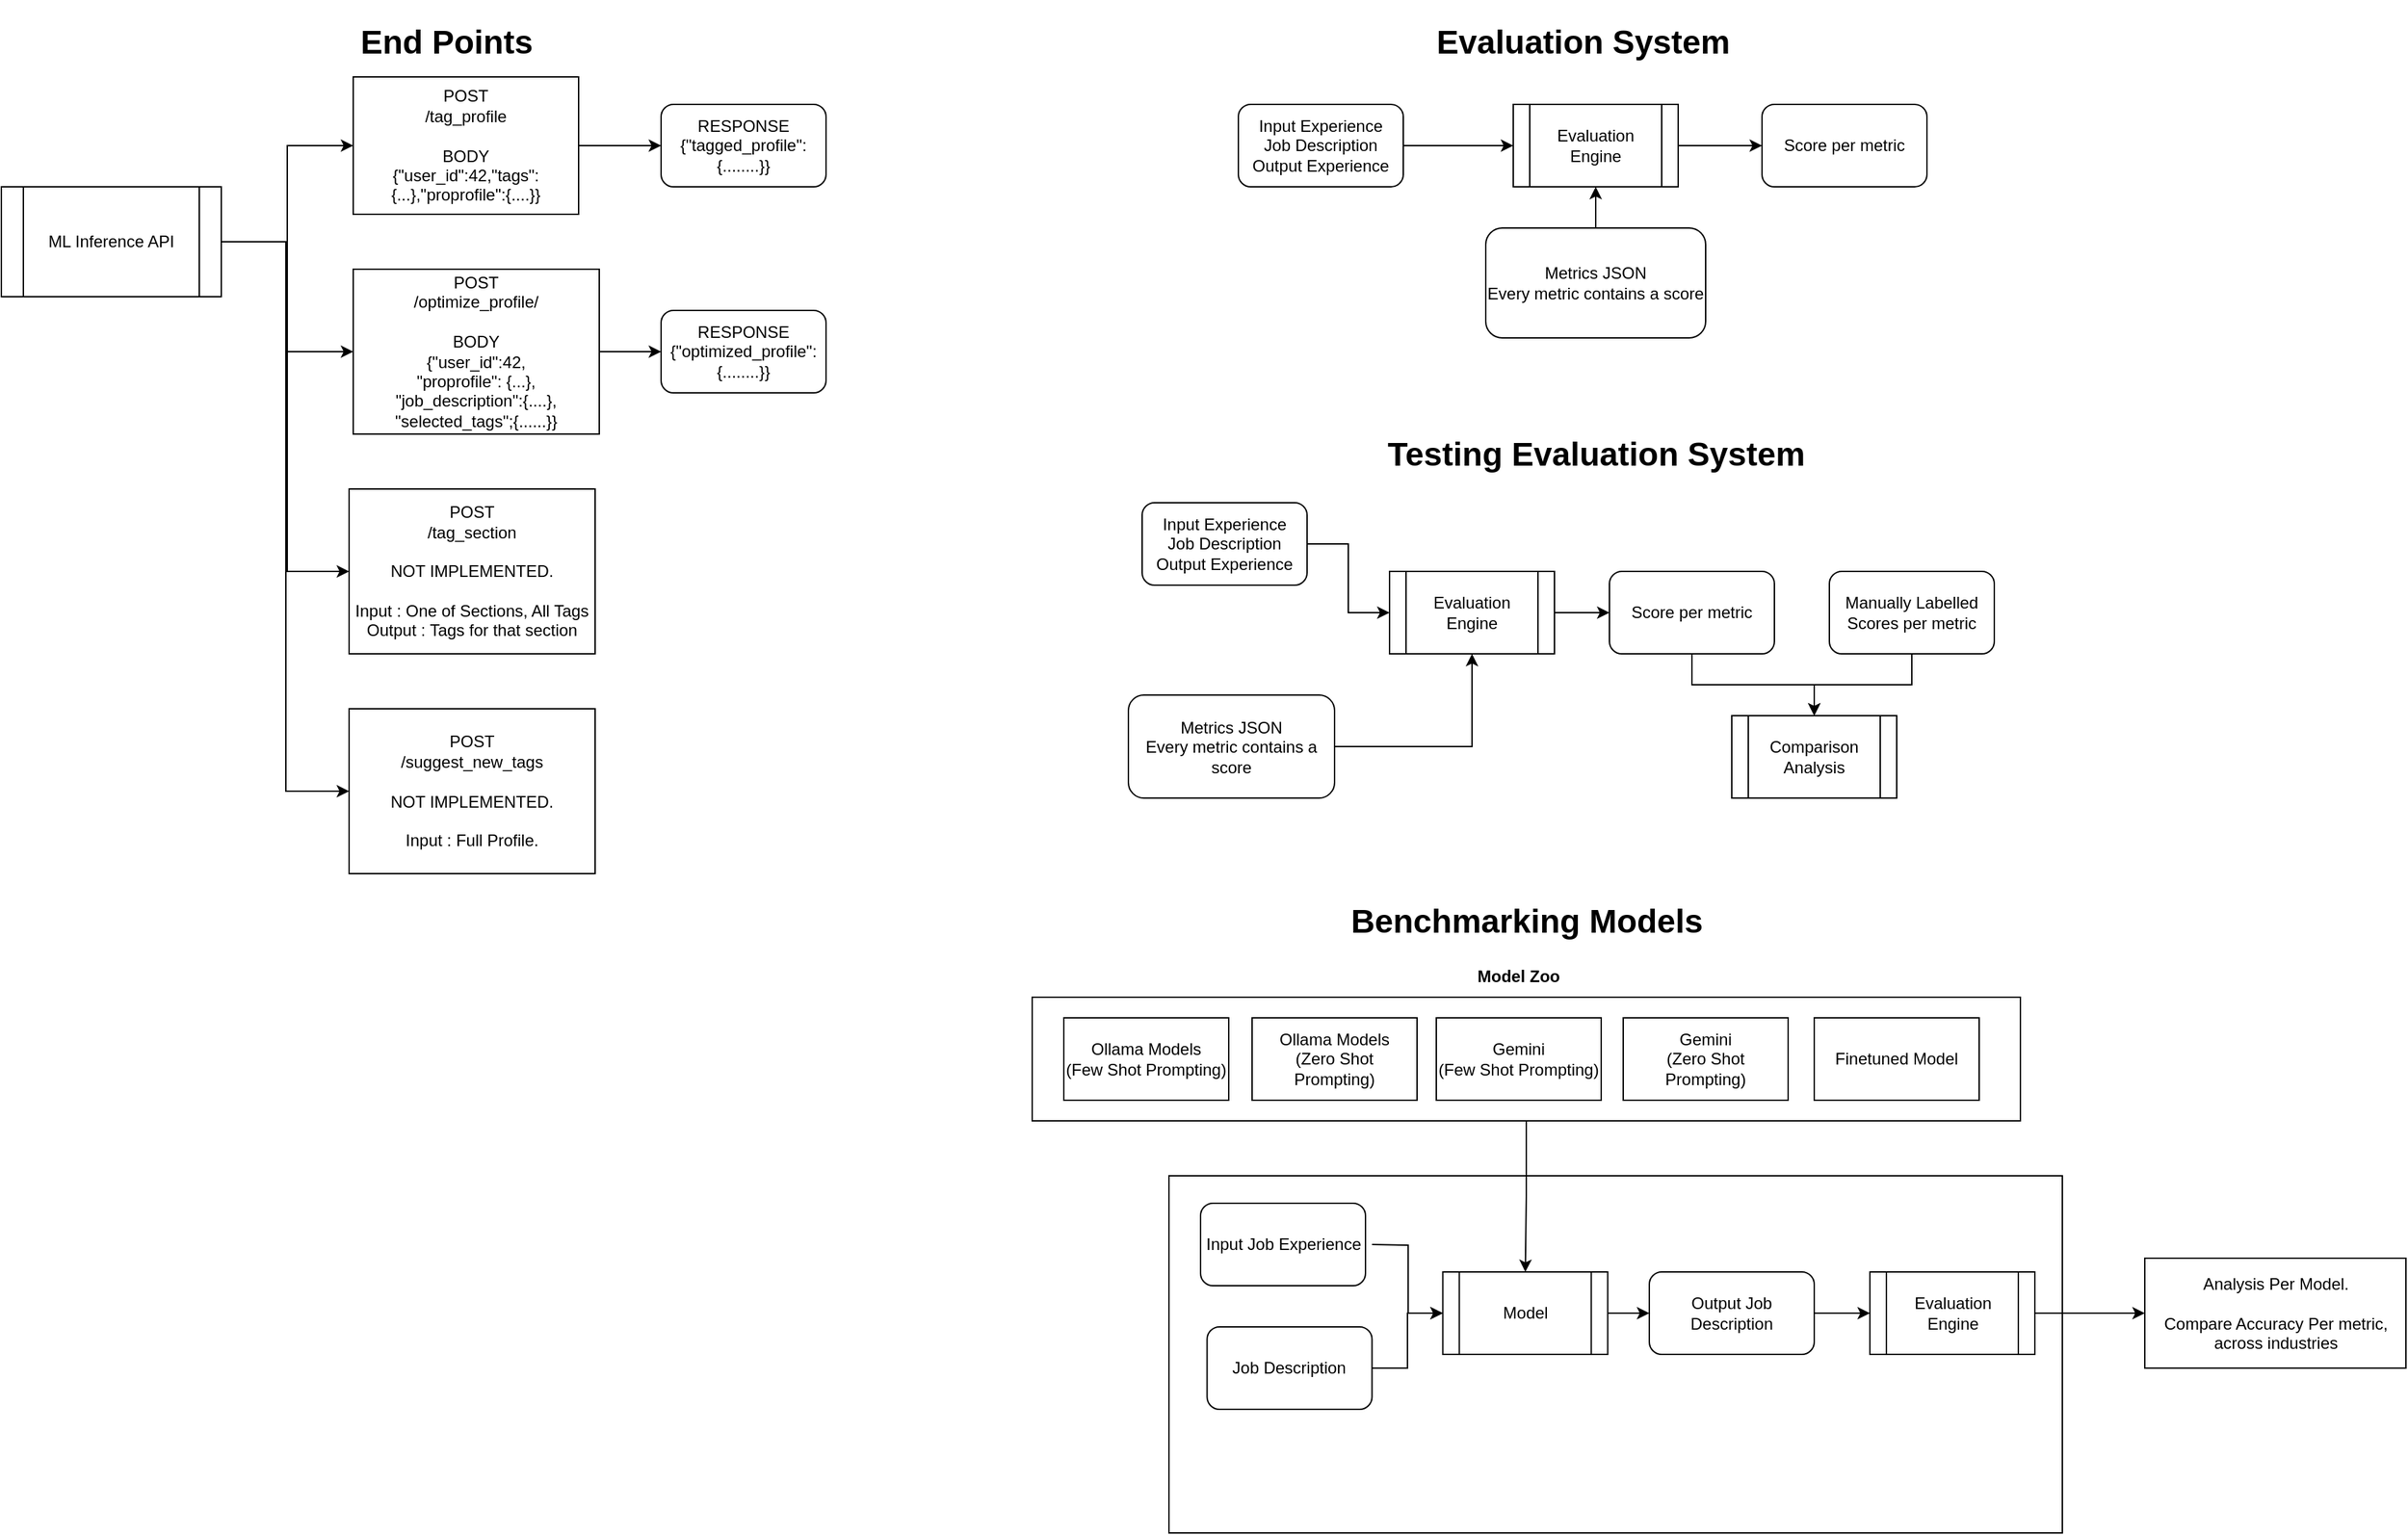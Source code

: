 <mxfile version="26.2.9">
  <diagram name="Page-1" id="Rc3s0BRqiITv8N8nPfR5">
    <mxGraphModel dx="2430" dy="1258" grid="1" gridSize="10" guides="1" tooltips="1" connect="1" arrows="1" fold="1" page="1" pageScale="1" pageWidth="827" pageHeight="1169" math="0" shadow="0">
      <root>
        <mxCell id="0" />
        <mxCell id="1" parent="0" />
        <mxCell id="SC9cyZY3klM1m1NmlQsm-56" value="" style="rounded=0;whiteSpace=wrap;html=1;" vertex="1" parent="1">
          <mxGeometry x="939.5" y="880" width="650" height="260" as="geometry" />
        </mxCell>
        <mxCell id="fd7VVPAdmDBcDg8gATgO-1" value="&lt;h1&gt;End Points&lt;/h1&gt;" style="text;html=1;align=center;verticalAlign=middle;whiteSpace=wrap;rounded=0;" parent="1" vertex="1">
          <mxGeometry x="306" y="40" width="216" height="30" as="geometry" />
        </mxCell>
        <mxCell id="fd7VVPAdmDBcDg8gATgO-7" style="edgeStyle=orthogonalEdgeStyle;rounded=0;orthogonalLoop=1;jettySize=auto;html=1;entryX=0;entryY=0.5;entryDx=0;entryDy=0;" parent="1" source="fd7VVPAdmDBcDg8gATgO-2" target="fd7VVPAdmDBcDg8gATgO-5" edge="1">
          <mxGeometry relative="1" as="geometry" />
        </mxCell>
        <mxCell id="fd7VVPAdmDBcDg8gATgO-8" style="edgeStyle=orthogonalEdgeStyle;rounded=0;orthogonalLoop=1;jettySize=auto;html=1;" parent="1" source="fd7VVPAdmDBcDg8gATgO-2" target="fd7VVPAdmDBcDg8gATgO-3" edge="1">
          <mxGeometry relative="1" as="geometry" />
        </mxCell>
        <mxCell id="SC9cyZY3klM1m1NmlQsm-2" style="edgeStyle=orthogonalEdgeStyle;rounded=0;orthogonalLoop=1;jettySize=auto;html=1;" edge="1" parent="1" target="SC9cyZY3klM1m1NmlQsm-1">
          <mxGeometry relative="1" as="geometry">
            <mxPoint x="248" y="200" as="sourcePoint" />
            <mxPoint x="341" y="440" as="targetPoint" />
            <Array as="points">
              <mxPoint x="298" y="200" />
              <mxPoint x="298" y="440" />
            </Array>
          </mxGeometry>
        </mxCell>
        <mxCell id="SC9cyZY3klM1m1NmlQsm-4" style="edgeStyle=orthogonalEdgeStyle;rounded=0;orthogonalLoop=1;jettySize=auto;html=1;entryX=0;entryY=0.5;entryDx=0;entryDy=0;" edge="1" parent="1" source="fd7VVPAdmDBcDg8gATgO-2" target="SC9cyZY3klM1m1NmlQsm-3">
          <mxGeometry relative="1" as="geometry">
            <Array as="points">
              <mxPoint x="297" y="200" />
              <mxPoint x="297" y="600" />
            </Array>
          </mxGeometry>
        </mxCell>
        <mxCell id="fd7VVPAdmDBcDg8gATgO-2" value="ML Inference API" style="shape=process;whiteSpace=wrap;html=1;backgroundOutline=1;" parent="1" vertex="1">
          <mxGeometry x="90" y="160" width="160" height="80" as="geometry" />
        </mxCell>
        <mxCell id="fd7VVPAdmDBcDg8gATgO-9" value="" style="edgeStyle=orthogonalEdgeStyle;rounded=0;orthogonalLoop=1;jettySize=auto;html=1;" parent="1" source="fd7VVPAdmDBcDg8gATgO-3" target="fd7VVPAdmDBcDg8gATgO-4" edge="1">
          <mxGeometry relative="1" as="geometry" />
        </mxCell>
        <mxCell id="fd7VVPAdmDBcDg8gATgO-3" value="POST&lt;div&gt;/tag_profile&lt;/div&gt;&lt;div&gt;&lt;br&gt;&lt;/div&gt;&lt;div&gt;BODY&lt;/div&gt;&lt;div&gt;{&quot;user_id&quot;:42,&quot;tags&quot;:{...},&quot;proprofile&quot;:{....}}&lt;/div&gt;" style="rounded=0;whiteSpace=wrap;html=1;" parent="1" vertex="1">
          <mxGeometry x="346" y="80" width="164" height="100" as="geometry" />
        </mxCell>
        <mxCell id="fd7VVPAdmDBcDg8gATgO-4" value="RESPONSE&lt;div&gt;{&quot;tagged_profile&quot;:{........}}&lt;/div&gt;" style="rounded=1;whiteSpace=wrap;html=1;" parent="1" vertex="1">
          <mxGeometry x="570" y="100" width="120" height="60" as="geometry" />
        </mxCell>
        <mxCell id="fd7VVPAdmDBcDg8gATgO-12" value="" style="edgeStyle=orthogonalEdgeStyle;rounded=0;orthogonalLoop=1;jettySize=auto;html=1;" parent="1" source="fd7VVPAdmDBcDg8gATgO-5" target="fd7VVPAdmDBcDg8gATgO-11" edge="1">
          <mxGeometry relative="1" as="geometry" />
        </mxCell>
        <mxCell id="fd7VVPAdmDBcDg8gATgO-5" value="POST&lt;div&gt;/optimize_profile/&lt;/div&gt;&lt;div&gt;&lt;br&gt;&lt;/div&gt;&lt;div&gt;BODY&lt;/div&gt;&lt;div&gt;{&quot;user_id&quot;:42,&lt;/div&gt;&lt;div&gt;&quot;proprofile&quot;: {...},&lt;/div&gt;&lt;div&gt;&quot;job_description&quot;:{....},&lt;/div&gt;&lt;div&gt;&quot;selected_tags&quot;;{......}}&lt;/div&gt;" style="rounded=0;whiteSpace=wrap;html=1;" parent="1" vertex="1">
          <mxGeometry x="346" y="220" width="179" height="120" as="geometry" />
        </mxCell>
        <mxCell id="fd7VVPAdmDBcDg8gATgO-11" value="RESPONSE&lt;div&gt;{&quot;optimized_profile&quot;:{........}}&lt;/div&gt;" style="rounded=1;whiteSpace=wrap;html=1;" parent="1" vertex="1">
          <mxGeometry x="570" y="250" width="120" height="60" as="geometry" />
        </mxCell>
        <mxCell id="SC9cyZY3klM1m1NmlQsm-1" value="POST&lt;div&gt;/tag_section&lt;/div&gt;&lt;div&gt;&lt;br&gt;&lt;/div&gt;&lt;div&gt;NOT IMPLEMENTED.&lt;/div&gt;&lt;div&gt;&lt;br&gt;&lt;/div&gt;&lt;div&gt;Input : One of Sections, All Tags&lt;/div&gt;&lt;div&gt;Output : Tags for that section&lt;/div&gt;" style="rounded=0;whiteSpace=wrap;html=1;" vertex="1" parent="1">
          <mxGeometry x="343" y="380" width="179" height="120" as="geometry" />
        </mxCell>
        <mxCell id="SC9cyZY3klM1m1NmlQsm-3" value="POST&lt;div&gt;/suggest_new_tags&lt;/div&gt;&lt;div&gt;&lt;br&gt;&lt;/div&gt;&lt;div&gt;NOT IMPLEMENTED.&lt;/div&gt;&lt;div&gt;&lt;br&gt;&lt;/div&gt;&lt;div&gt;Input : Full Profile.&lt;/div&gt;" style="rounded=0;whiteSpace=wrap;html=1;" vertex="1" parent="1">
          <mxGeometry x="343" y="540" width="179" height="120" as="geometry" />
        </mxCell>
        <mxCell id="SC9cyZY3klM1m1NmlQsm-5" value="&lt;h1&gt;Evaluation System&lt;/h1&gt;" style="text;html=1;align=center;verticalAlign=middle;whiteSpace=wrap;rounded=0;" vertex="1" parent="1">
          <mxGeometry x="1133" y="40" width="216" height="30" as="geometry" />
        </mxCell>
        <mxCell id="SC9cyZY3klM1m1NmlQsm-7" value="&lt;h1&gt;Testing Evaluation System&lt;/h1&gt;" style="text;html=1;align=center;verticalAlign=middle;whiteSpace=wrap;rounded=0;" vertex="1" parent="1">
          <mxGeometry x="1056.5" y="340" width="387" height="30" as="geometry" />
        </mxCell>
        <mxCell id="SC9cyZY3klM1m1NmlQsm-14" value="" style="edgeStyle=orthogonalEdgeStyle;rounded=0;orthogonalLoop=1;jettySize=auto;html=1;" edge="1" parent="1" source="SC9cyZY3klM1m1NmlQsm-12" target="SC9cyZY3klM1m1NmlQsm-13">
          <mxGeometry relative="1" as="geometry" />
        </mxCell>
        <mxCell id="SC9cyZY3klM1m1NmlQsm-12" value="Evaluation Engine" style="shape=process;whiteSpace=wrap;html=1;backgroundOutline=1;" vertex="1" parent="1">
          <mxGeometry x="1190" y="100" width="120" height="60" as="geometry" />
        </mxCell>
        <mxCell id="SC9cyZY3klM1m1NmlQsm-13" value="Score per metric" style="rounded=1;whiteSpace=wrap;html=1;" vertex="1" parent="1">
          <mxGeometry x="1371" y="100" width="120" height="60" as="geometry" />
        </mxCell>
        <mxCell id="SC9cyZY3klM1m1NmlQsm-18" style="edgeStyle=orthogonalEdgeStyle;rounded=0;orthogonalLoop=1;jettySize=auto;html=1;" edge="1" parent="1" source="SC9cyZY3klM1m1NmlQsm-15" target="SC9cyZY3klM1m1NmlQsm-12">
          <mxGeometry relative="1" as="geometry" />
        </mxCell>
        <mxCell id="SC9cyZY3klM1m1NmlQsm-15" value="Input Experience&lt;div&gt;Job Description&lt;/div&gt;&lt;div&gt;Output Experience&lt;/div&gt;" style="rounded=1;whiteSpace=wrap;html=1;" vertex="1" parent="1">
          <mxGeometry x="990" y="100" width="120" height="60" as="geometry" />
        </mxCell>
        <mxCell id="SC9cyZY3klM1m1NmlQsm-20" value="" style="edgeStyle=orthogonalEdgeStyle;rounded=0;orthogonalLoop=1;jettySize=auto;html=1;" edge="1" parent="1" source="SC9cyZY3klM1m1NmlQsm-17" target="SC9cyZY3klM1m1NmlQsm-12">
          <mxGeometry relative="1" as="geometry" />
        </mxCell>
        <mxCell id="SC9cyZY3klM1m1NmlQsm-17" value="Metrics JSON&lt;div&gt;Every metric contains a score&lt;/div&gt;" style="rounded=1;whiteSpace=wrap;html=1;" vertex="1" parent="1">
          <mxGeometry x="1170" y="190" width="160" height="80" as="geometry" />
        </mxCell>
        <mxCell id="SC9cyZY3klM1m1NmlQsm-24" value="" style="edgeStyle=orthogonalEdgeStyle;rounded=0;orthogonalLoop=1;jettySize=auto;html=1;" edge="1" parent="1" source="SC9cyZY3klM1m1NmlQsm-21" target="SC9cyZY3klM1m1NmlQsm-23">
          <mxGeometry relative="1" as="geometry" />
        </mxCell>
        <mxCell id="SC9cyZY3klM1m1NmlQsm-21" value="Input Experience&lt;div&gt;Job Description&lt;/div&gt;&lt;div&gt;Output Experience&lt;/div&gt;" style="rounded=1;whiteSpace=wrap;html=1;" vertex="1" parent="1">
          <mxGeometry x="920" y="390" width="120" height="60" as="geometry" />
        </mxCell>
        <mxCell id="SC9cyZY3klM1m1NmlQsm-35" style="edgeStyle=orthogonalEdgeStyle;rounded=0;orthogonalLoop=1;jettySize=auto;html=1;entryX=0.5;entryY=0;entryDx=0;entryDy=0;" edge="1" parent="1" source="SC9cyZY3klM1m1NmlQsm-22" target="SC9cyZY3klM1m1NmlQsm-32">
          <mxGeometry relative="1" as="geometry" />
        </mxCell>
        <mxCell id="SC9cyZY3klM1m1NmlQsm-22" value="&lt;div&gt;Manually Labelled Scores per metric&lt;/div&gt;" style="rounded=1;whiteSpace=wrap;html=1;" vertex="1" parent="1">
          <mxGeometry x="1420" y="440" width="120" height="60" as="geometry" />
        </mxCell>
        <mxCell id="SC9cyZY3klM1m1NmlQsm-29" value="" style="edgeStyle=orthogonalEdgeStyle;rounded=0;orthogonalLoop=1;jettySize=auto;html=1;" edge="1" parent="1" source="SC9cyZY3klM1m1NmlQsm-23" target="SC9cyZY3klM1m1NmlQsm-28">
          <mxGeometry relative="1" as="geometry" />
        </mxCell>
        <mxCell id="SC9cyZY3klM1m1NmlQsm-23" value="Evaluation Engine" style="shape=process;whiteSpace=wrap;html=1;backgroundOutline=1;" vertex="1" parent="1">
          <mxGeometry x="1100" y="440" width="120" height="60" as="geometry" />
        </mxCell>
        <mxCell id="SC9cyZY3klM1m1NmlQsm-27" value="" style="edgeStyle=orthogonalEdgeStyle;rounded=0;orthogonalLoop=1;jettySize=auto;html=1;" edge="1" parent="1" source="SC9cyZY3klM1m1NmlQsm-26" target="SC9cyZY3klM1m1NmlQsm-23">
          <mxGeometry relative="1" as="geometry" />
        </mxCell>
        <mxCell id="SC9cyZY3klM1m1NmlQsm-26" value="Metrics JSON&lt;div&gt;Every metric contains a score&lt;/div&gt;" style="rounded=1;whiteSpace=wrap;html=1;" vertex="1" parent="1">
          <mxGeometry x="910" y="530" width="150" height="75" as="geometry" />
        </mxCell>
        <mxCell id="SC9cyZY3klM1m1NmlQsm-28" value="Score per metric" style="rounded=1;whiteSpace=wrap;html=1;" vertex="1" parent="1">
          <mxGeometry x="1260" y="440" width="120" height="60" as="geometry" />
        </mxCell>
        <mxCell id="SC9cyZY3klM1m1NmlQsm-32" value="Comparison Analysis" style="shape=process;whiteSpace=wrap;html=1;backgroundOutline=1;" vertex="1" parent="1">
          <mxGeometry x="1349" y="545" width="120" height="60" as="geometry" />
        </mxCell>
        <mxCell id="SC9cyZY3klM1m1NmlQsm-33" style="edgeStyle=orthogonalEdgeStyle;rounded=0;orthogonalLoop=1;jettySize=auto;html=1;exitX=0.5;exitY=1;exitDx=0;exitDy=0;" edge="1" parent="1" source="SC9cyZY3klM1m1NmlQsm-28" target="SC9cyZY3klM1m1NmlQsm-32">
          <mxGeometry relative="1" as="geometry">
            <mxPoint x="1409" y="570" as="targetPoint" />
          </mxGeometry>
        </mxCell>
        <mxCell id="SC9cyZY3klM1m1NmlQsm-36" value="&lt;h1&gt;Benchmarking Models&lt;/h1&gt;" style="text;html=1;align=center;verticalAlign=middle;whiteSpace=wrap;rounded=0;" vertex="1" parent="1">
          <mxGeometry x="1045.5" y="680" width="308" height="30" as="geometry" />
        </mxCell>
        <mxCell id="SC9cyZY3klM1m1NmlQsm-51" style="edgeStyle=orthogonalEdgeStyle;rounded=0;orthogonalLoop=1;jettySize=auto;html=1;" edge="1" parent="1" source="SC9cyZY3klM1m1NmlQsm-37" target="SC9cyZY3klM1m1NmlQsm-49">
          <mxGeometry relative="1" as="geometry" />
        </mxCell>
        <mxCell id="SC9cyZY3klM1m1NmlQsm-37" value="" style="rounded=0;whiteSpace=wrap;html=1;" vertex="1" parent="1">
          <mxGeometry x="840" y="750" width="719" height="90" as="geometry" />
        </mxCell>
        <mxCell id="SC9cyZY3klM1m1NmlQsm-38" value="Ollama Models&lt;br&gt;(Few Shot Prompting)" style="rounded=0;whiteSpace=wrap;html=1;" vertex="1" parent="1">
          <mxGeometry x="863" y="765" width="120" height="60" as="geometry" />
        </mxCell>
        <mxCell id="SC9cyZY3klM1m1NmlQsm-39" value="Ollama Models&lt;div&gt;(Zero Shot Prompting)&lt;/div&gt;" style="rounded=0;whiteSpace=wrap;html=1;" vertex="1" parent="1">
          <mxGeometry x="1000" y="765" width="120" height="60" as="geometry" />
        </mxCell>
        <mxCell id="SC9cyZY3klM1m1NmlQsm-40" value="Gemini&lt;div&gt;(Few Shot Prompting)&lt;/div&gt;" style="rounded=0;whiteSpace=wrap;html=1;" vertex="1" parent="1">
          <mxGeometry x="1134" y="765" width="120" height="60" as="geometry" />
        </mxCell>
        <mxCell id="SC9cyZY3klM1m1NmlQsm-41" value="Gemini&lt;div&gt;(Zero Shot Prompting)&lt;/div&gt;" style="rounded=0;whiteSpace=wrap;html=1;" vertex="1" parent="1">
          <mxGeometry x="1270" y="765" width="120" height="60" as="geometry" />
        </mxCell>
        <mxCell id="SC9cyZY3klM1m1NmlQsm-42" value="Finetuned Model" style="rounded=0;whiteSpace=wrap;html=1;" vertex="1" parent="1">
          <mxGeometry x="1409" y="765" width="120" height="60" as="geometry" />
        </mxCell>
        <mxCell id="SC9cyZY3klM1m1NmlQsm-43" value="&lt;b&gt;Model Zoo&lt;/b&gt;" style="text;html=1;align=center;verticalAlign=middle;whiteSpace=wrap;rounded=0;" vertex="1" parent="1">
          <mxGeometry x="1149" y="720" width="90" height="30" as="geometry" />
        </mxCell>
        <mxCell id="SC9cyZY3klM1m1NmlQsm-48" style="edgeStyle=orthogonalEdgeStyle;rounded=0;orthogonalLoop=1;jettySize=auto;html=1;entryX=0;entryY=0.5;entryDx=0;entryDy=0;" edge="1" parent="1" target="SC9cyZY3klM1m1NmlQsm-49">
          <mxGeometry relative="1" as="geometry">
            <mxPoint x="1087.25" y="930.0" as="sourcePoint" />
            <mxPoint x="1123.75" y="970" as="targetPoint" />
          </mxGeometry>
        </mxCell>
        <mxCell id="SC9cyZY3klM1m1NmlQsm-45" value="Input Job Experience" style="rounded=1;whiteSpace=wrap;html=1;" vertex="1" parent="1">
          <mxGeometry x="962.5" y="900" width="120" height="60" as="geometry" />
        </mxCell>
        <mxCell id="SC9cyZY3klM1m1NmlQsm-50" style="edgeStyle=orthogonalEdgeStyle;rounded=0;orthogonalLoop=1;jettySize=auto;html=1;entryX=0;entryY=0.5;entryDx=0;entryDy=0;" edge="1" parent="1" source="SC9cyZY3klM1m1NmlQsm-46" target="SC9cyZY3klM1m1NmlQsm-49">
          <mxGeometry relative="1" as="geometry" />
        </mxCell>
        <mxCell id="SC9cyZY3klM1m1NmlQsm-46" value="Job Description" style="rounded=1;whiteSpace=wrap;html=1;" vertex="1" parent="1">
          <mxGeometry x="967.25" y="990" width="120" height="60" as="geometry" />
        </mxCell>
        <mxCell id="SC9cyZY3klM1m1NmlQsm-54" value="" style="edgeStyle=orthogonalEdgeStyle;rounded=0;orthogonalLoop=1;jettySize=auto;html=1;" edge="1" parent="1" source="SC9cyZY3klM1m1NmlQsm-47" target="SC9cyZY3klM1m1NmlQsm-53">
          <mxGeometry relative="1" as="geometry" />
        </mxCell>
        <mxCell id="SC9cyZY3klM1m1NmlQsm-47" value="Output Job Description" style="rounded=1;whiteSpace=wrap;html=1;" vertex="1" parent="1">
          <mxGeometry x="1289" y="950" width="120" height="60" as="geometry" />
        </mxCell>
        <mxCell id="SC9cyZY3klM1m1NmlQsm-52" value="" style="edgeStyle=orthogonalEdgeStyle;rounded=0;orthogonalLoop=1;jettySize=auto;html=1;" edge="1" parent="1" source="SC9cyZY3klM1m1NmlQsm-49" target="SC9cyZY3klM1m1NmlQsm-47">
          <mxGeometry relative="1" as="geometry" />
        </mxCell>
        <mxCell id="SC9cyZY3klM1m1NmlQsm-49" value="Model" style="shape=process;whiteSpace=wrap;html=1;backgroundOutline=1;" vertex="1" parent="1">
          <mxGeometry x="1138.75" y="950" width="120" height="60" as="geometry" />
        </mxCell>
        <mxCell id="SC9cyZY3klM1m1NmlQsm-58" value="" style="edgeStyle=orthogonalEdgeStyle;rounded=0;orthogonalLoop=1;jettySize=auto;html=1;" edge="1" parent="1" source="SC9cyZY3klM1m1NmlQsm-53" target="SC9cyZY3klM1m1NmlQsm-57">
          <mxGeometry relative="1" as="geometry" />
        </mxCell>
        <mxCell id="SC9cyZY3klM1m1NmlQsm-53" value="Evaluation Engine" style="shape=process;whiteSpace=wrap;html=1;backgroundOutline=1;" vertex="1" parent="1">
          <mxGeometry x="1449.5" y="950" width="120" height="60" as="geometry" />
        </mxCell>
        <mxCell id="SC9cyZY3klM1m1NmlQsm-57" value="Analysis Per Model.&lt;div&gt;&lt;br&gt;&lt;/div&gt;&lt;div&gt;Compare Accuracy Per metric, across industries&lt;/div&gt;" style="whiteSpace=wrap;html=1;" vertex="1" parent="1">
          <mxGeometry x="1649.5" y="940" width="190" height="80" as="geometry" />
        </mxCell>
      </root>
    </mxGraphModel>
  </diagram>
</mxfile>
